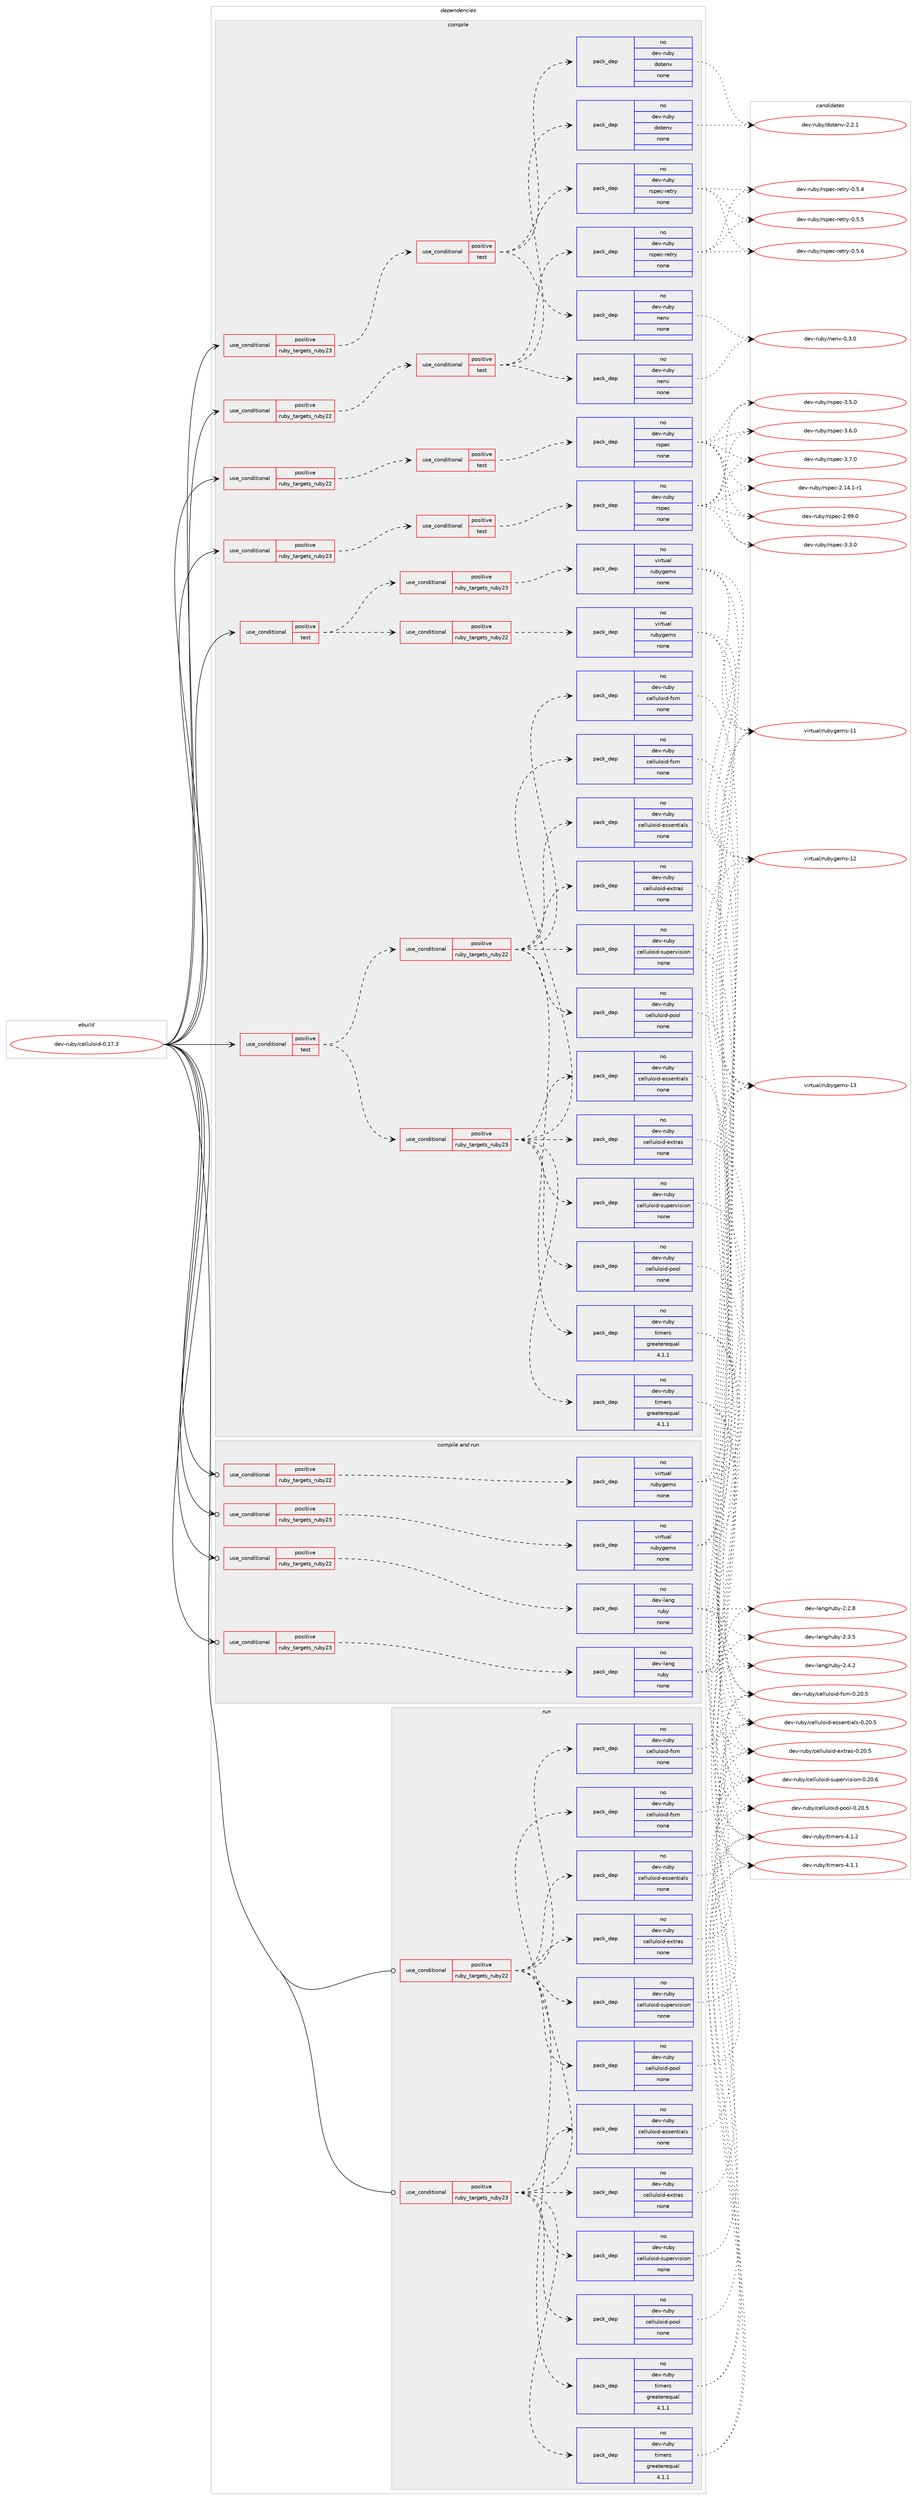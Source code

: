 digraph prolog {

# *************
# Graph options
# *************

newrank=true;
concentrate=true;
compound=true;
graph [rankdir=LR,fontname=Helvetica,fontsize=10,ranksep=1.5];#, ranksep=2.5, nodesep=0.2];
edge  [arrowhead=vee];
node  [fontname=Helvetica,fontsize=10];

# **********
# The ebuild
# **********

subgraph cluster_leftcol {
color=gray;
rank=same;
label=<<i>ebuild</i>>;
id [label="dev-ruby/celluloid-0.17.3", color=red, width=4, href="../dev-ruby/celluloid-0.17.3.svg"];
}

# ****************
# The dependencies
# ****************

subgraph cluster_midcol {
color=gray;
label=<<i>dependencies</i>>;
subgraph cluster_compile {
fillcolor="#eeeeee";
style=filled;
label=<<i>compile</i>>;
subgraph cond53652 {
dependency232185 [label=<<TABLE BORDER="0" CELLBORDER="1" CELLSPACING="0" CELLPADDING="4"><TR><TD ROWSPAN="3" CELLPADDING="10">use_conditional</TD></TR><TR><TD>positive</TD></TR><TR><TD>ruby_targets_ruby22</TD></TR></TABLE>>, shape=none, color=red];
subgraph cond53653 {
dependency232186 [label=<<TABLE BORDER="0" CELLBORDER="1" CELLSPACING="0" CELLPADDING="4"><TR><TD ROWSPAN="3" CELLPADDING="10">use_conditional</TD></TR><TR><TD>positive</TD></TR><TR><TD>test</TD></TR></TABLE>>, shape=none, color=red];
subgraph pack174459 {
dependency232187 [label=<<TABLE BORDER="0" CELLBORDER="1" CELLSPACING="0" CELLPADDING="4" WIDTH="220"><TR><TD ROWSPAN="6" CELLPADDING="30">pack_dep</TD></TR><TR><TD WIDTH="110">no</TD></TR><TR><TD>dev-ruby</TD></TR><TR><TD>dotenv</TD></TR><TR><TD>none</TD></TR><TR><TD></TD></TR></TABLE>>, shape=none, color=blue];
}
dependency232186:e -> dependency232187:w [weight=20,style="dashed",arrowhead="vee"];
subgraph pack174460 {
dependency232188 [label=<<TABLE BORDER="0" CELLBORDER="1" CELLSPACING="0" CELLPADDING="4" WIDTH="220"><TR><TD ROWSPAN="6" CELLPADDING="30">pack_dep</TD></TR><TR><TD WIDTH="110">no</TD></TR><TR><TD>dev-ruby</TD></TR><TR><TD>nenv</TD></TR><TR><TD>none</TD></TR><TR><TD></TD></TR></TABLE>>, shape=none, color=blue];
}
dependency232186:e -> dependency232188:w [weight=20,style="dashed",arrowhead="vee"];
subgraph pack174461 {
dependency232189 [label=<<TABLE BORDER="0" CELLBORDER="1" CELLSPACING="0" CELLPADDING="4" WIDTH="220"><TR><TD ROWSPAN="6" CELLPADDING="30">pack_dep</TD></TR><TR><TD WIDTH="110">no</TD></TR><TR><TD>dev-ruby</TD></TR><TR><TD>rspec-retry</TD></TR><TR><TD>none</TD></TR><TR><TD></TD></TR></TABLE>>, shape=none, color=blue];
}
dependency232186:e -> dependency232189:w [weight=20,style="dashed",arrowhead="vee"];
}
dependency232185:e -> dependency232186:w [weight=20,style="dashed",arrowhead="vee"];
}
id:e -> dependency232185:w [weight=20,style="solid",arrowhead="vee"];
subgraph cond53654 {
dependency232190 [label=<<TABLE BORDER="0" CELLBORDER="1" CELLSPACING="0" CELLPADDING="4"><TR><TD ROWSPAN="3" CELLPADDING="10">use_conditional</TD></TR><TR><TD>positive</TD></TR><TR><TD>ruby_targets_ruby22</TD></TR></TABLE>>, shape=none, color=red];
subgraph cond53655 {
dependency232191 [label=<<TABLE BORDER="0" CELLBORDER="1" CELLSPACING="0" CELLPADDING="4"><TR><TD ROWSPAN="3" CELLPADDING="10">use_conditional</TD></TR><TR><TD>positive</TD></TR><TR><TD>test</TD></TR></TABLE>>, shape=none, color=red];
subgraph pack174462 {
dependency232192 [label=<<TABLE BORDER="0" CELLBORDER="1" CELLSPACING="0" CELLPADDING="4" WIDTH="220"><TR><TD ROWSPAN="6" CELLPADDING="30">pack_dep</TD></TR><TR><TD WIDTH="110">no</TD></TR><TR><TD>dev-ruby</TD></TR><TR><TD>rspec</TD></TR><TR><TD>none</TD></TR><TR><TD></TD></TR></TABLE>>, shape=none, color=blue];
}
dependency232191:e -> dependency232192:w [weight=20,style="dashed",arrowhead="vee"];
}
dependency232190:e -> dependency232191:w [weight=20,style="dashed",arrowhead="vee"];
}
id:e -> dependency232190:w [weight=20,style="solid",arrowhead="vee"];
subgraph cond53656 {
dependency232193 [label=<<TABLE BORDER="0" CELLBORDER="1" CELLSPACING="0" CELLPADDING="4"><TR><TD ROWSPAN="3" CELLPADDING="10">use_conditional</TD></TR><TR><TD>positive</TD></TR><TR><TD>ruby_targets_ruby23</TD></TR></TABLE>>, shape=none, color=red];
subgraph cond53657 {
dependency232194 [label=<<TABLE BORDER="0" CELLBORDER="1" CELLSPACING="0" CELLPADDING="4"><TR><TD ROWSPAN="3" CELLPADDING="10">use_conditional</TD></TR><TR><TD>positive</TD></TR><TR><TD>test</TD></TR></TABLE>>, shape=none, color=red];
subgraph pack174463 {
dependency232195 [label=<<TABLE BORDER="0" CELLBORDER="1" CELLSPACING="0" CELLPADDING="4" WIDTH="220"><TR><TD ROWSPAN="6" CELLPADDING="30">pack_dep</TD></TR><TR><TD WIDTH="110">no</TD></TR><TR><TD>dev-ruby</TD></TR><TR><TD>dotenv</TD></TR><TR><TD>none</TD></TR><TR><TD></TD></TR></TABLE>>, shape=none, color=blue];
}
dependency232194:e -> dependency232195:w [weight=20,style="dashed",arrowhead="vee"];
subgraph pack174464 {
dependency232196 [label=<<TABLE BORDER="0" CELLBORDER="1" CELLSPACING="0" CELLPADDING="4" WIDTH="220"><TR><TD ROWSPAN="6" CELLPADDING="30">pack_dep</TD></TR><TR><TD WIDTH="110">no</TD></TR><TR><TD>dev-ruby</TD></TR><TR><TD>nenv</TD></TR><TR><TD>none</TD></TR><TR><TD></TD></TR></TABLE>>, shape=none, color=blue];
}
dependency232194:e -> dependency232196:w [weight=20,style="dashed",arrowhead="vee"];
subgraph pack174465 {
dependency232197 [label=<<TABLE BORDER="0" CELLBORDER="1" CELLSPACING="0" CELLPADDING="4" WIDTH="220"><TR><TD ROWSPAN="6" CELLPADDING="30">pack_dep</TD></TR><TR><TD WIDTH="110">no</TD></TR><TR><TD>dev-ruby</TD></TR><TR><TD>rspec-retry</TD></TR><TR><TD>none</TD></TR><TR><TD></TD></TR></TABLE>>, shape=none, color=blue];
}
dependency232194:e -> dependency232197:w [weight=20,style="dashed",arrowhead="vee"];
}
dependency232193:e -> dependency232194:w [weight=20,style="dashed",arrowhead="vee"];
}
id:e -> dependency232193:w [weight=20,style="solid",arrowhead="vee"];
subgraph cond53658 {
dependency232198 [label=<<TABLE BORDER="0" CELLBORDER="1" CELLSPACING="0" CELLPADDING="4"><TR><TD ROWSPAN="3" CELLPADDING="10">use_conditional</TD></TR><TR><TD>positive</TD></TR><TR><TD>ruby_targets_ruby23</TD></TR></TABLE>>, shape=none, color=red];
subgraph cond53659 {
dependency232199 [label=<<TABLE BORDER="0" CELLBORDER="1" CELLSPACING="0" CELLPADDING="4"><TR><TD ROWSPAN="3" CELLPADDING="10">use_conditional</TD></TR><TR><TD>positive</TD></TR><TR><TD>test</TD></TR></TABLE>>, shape=none, color=red];
subgraph pack174466 {
dependency232200 [label=<<TABLE BORDER="0" CELLBORDER="1" CELLSPACING="0" CELLPADDING="4" WIDTH="220"><TR><TD ROWSPAN="6" CELLPADDING="30">pack_dep</TD></TR><TR><TD WIDTH="110">no</TD></TR><TR><TD>dev-ruby</TD></TR><TR><TD>rspec</TD></TR><TR><TD>none</TD></TR><TR><TD></TD></TR></TABLE>>, shape=none, color=blue];
}
dependency232199:e -> dependency232200:w [weight=20,style="dashed",arrowhead="vee"];
}
dependency232198:e -> dependency232199:w [weight=20,style="dashed",arrowhead="vee"];
}
id:e -> dependency232198:w [weight=20,style="solid",arrowhead="vee"];
subgraph cond53660 {
dependency232201 [label=<<TABLE BORDER="0" CELLBORDER="1" CELLSPACING="0" CELLPADDING="4"><TR><TD ROWSPAN="3" CELLPADDING="10">use_conditional</TD></TR><TR><TD>positive</TD></TR><TR><TD>test</TD></TR></TABLE>>, shape=none, color=red];
subgraph cond53661 {
dependency232202 [label=<<TABLE BORDER="0" CELLBORDER="1" CELLSPACING="0" CELLPADDING="4"><TR><TD ROWSPAN="3" CELLPADDING="10">use_conditional</TD></TR><TR><TD>positive</TD></TR><TR><TD>ruby_targets_ruby22</TD></TR></TABLE>>, shape=none, color=red];
subgraph pack174467 {
dependency232203 [label=<<TABLE BORDER="0" CELLBORDER="1" CELLSPACING="0" CELLPADDING="4" WIDTH="220"><TR><TD ROWSPAN="6" CELLPADDING="30">pack_dep</TD></TR><TR><TD WIDTH="110">no</TD></TR><TR><TD>dev-ruby</TD></TR><TR><TD>celluloid-essentials</TD></TR><TR><TD>none</TD></TR><TR><TD></TD></TR></TABLE>>, shape=none, color=blue];
}
dependency232202:e -> dependency232203:w [weight=20,style="dashed",arrowhead="vee"];
subgraph pack174468 {
dependency232204 [label=<<TABLE BORDER="0" CELLBORDER="1" CELLSPACING="0" CELLPADDING="4" WIDTH="220"><TR><TD ROWSPAN="6" CELLPADDING="30">pack_dep</TD></TR><TR><TD WIDTH="110">no</TD></TR><TR><TD>dev-ruby</TD></TR><TR><TD>celluloid-extras</TD></TR><TR><TD>none</TD></TR><TR><TD></TD></TR></TABLE>>, shape=none, color=blue];
}
dependency232202:e -> dependency232204:w [weight=20,style="dashed",arrowhead="vee"];
subgraph pack174469 {
dependency232205 [label=<<TABLE BORDER="0" CELLBORDER="1" CELLSPACING="0" CELLPADDING="4" WIDTH="220"><TR><TD ROWSPAN="6" CELLPADDING="30">pack_dep</TD></TR><TR><TD WIDTH="110">no</TD></TR><TR><TD>dev-ruby</TD></TR><TR><TD>celluloid-fsm</TD></TR><TR><TD>none</TD></TR><TR><TD></TD></TR></TABLE>>, shape=none, color=blue];
}
dependency232202:e -> dependency232205:w [weight=20,style="dashed",arrowhead="vee"];
subgraph pack174470 {
dependency232206 [label=<<TABLE BORDER="0" CELLBORDER="1" CELLSPACING="0" CELLPADDING="4" WIDTH="220"><TR><TD ROWSPAN="6" CELLPADDING="30">pack_dep</TD></TR><TR><TD WIDTH="110">no</TD></TR><TR><TD>dev-ruby</TD></TR><TR><TD>celluloid-pool</TD></TR><TR><TD>none</TD></TR><TR><TD></TD></TR></TABLE>>, shape=none, color=blue];
}
dependency232202:e -> dependency232206:w [weight=20,style="dashed",arrowhead="vee"];
subgraph pack174471 {
dependency232207 [label=<<TABLE BORDER="0" CELLBORDER="1" CELLSPACING="0" CELLPADDING="4" WIDTH="220"><TR><TD ROWSPAN="6" CELLPADDING="30">pack_dep</TD></TR><TR><TD WIDTH="110">no</TD></TR><TR><TD>dev-ruby</TD></TR><TR><TD>celluloid-supervision</TD></TR><TR><TD>none</TD></TR><TR><TD></TD></TR></TABLE>>, shape=none, color=blue];
}
dependency232202:e -> dependency232207:w [weight=20,style="dashed",arrowhead="vee"];
subgraph pack174472 {
dependency232208 [label=<<TABLE BORDER="0" CELLBORDER="1" CELLSPACING="0" CELLPADDING="4" WIDTH="220"><TR><TD ROWSPAN="6" CELLPADDING="30">pack_dep</TD></TR><TR><TD WIDTH="110">no</TD></TR><TR><TD>dev-ruby</TD></TR><TR><TD>timers</TD></TR><TR><TD>greaterequal</TD></TR><TR><TD>4.1.1</TD></TR></TABLE>>, shape=none, color=blue];
}
dependency232202:e -> dependency232208:w [weight=20,style="dashed",arrowhead="vee"];
}
dependency232201:e -> dependency232202:w [weight=20,style="dashed",arrowhead="vee"];
subgraph cond53662 {
dependency232209 [label=<<TABLE BORDER="0" CELLBORDER="1" CELLSPACING="0" CELLPADDING="4"><TR><TD ROWSPAN="3" CELLPADDING="10">use_conditional</TD></TR><TR><TD>positive</TD></TR><TR><TD>ruby_targets_ruby23</TD></TR></TABLE>>, shape=none, color=red];
subgraph pack174473 {
dependency232210 [label=<<TABLE BORDER="0" CELLBORDER="1" CELLSPACING="0" CELLPADDING="4" WIDTH="220"><TR><TD ROWSPAN="6" CELLPADDING="30">pack_dep</TD></TR><TR><TD WIDTH="110">no</TD></TR><TR><TD>dev-ruby</TD></TR><TR><TD>celluloid-essentials</TD></TR><TR><TD>none</TD></TR><TR><TD></TD></TR></TABLE>>, shape=none, color=blue];
}
dependency232209:e -> dependency232210:w [weight=20,style="dashed",arrowhead="vee"];
subgraph pack174474 {
dependency232211 [label=<<TABLE BORDER="0" CELLBORDER="1" CELLSPACING="0" CELLPADDING="4" WIDTH="220"><TR><TD ROWSPAN="6" CELLPADDING="30">pack_dep</TD></TR><TR><TD WIDTH="110">no</TD></TR><TR><TD>dev-ruby</TD></TR><TR><TD>celluloid-extras</TD></TR><TR><TD>none</TD></TR><TR><TD></TD></TR></TABLE>>, shape=none, color=blue];
}
dependency232209:e -> dependency232211:w [weight=20,style="dashed",arrowhead="vee"];
subgraph pack174475 {
dependency232212 [label=<<TABLE BORDER="0" CELLBORDER="1" CELLSPACING="0" CELLPADDING="4" WIDTH="220"><TR><TD ROWSPAN="6" CELLPADDING="30">pack_dep</TD></TR><TR><TD WIDTH="110">no</TD></TR><TR><TD>dev-ruby</TD></TR><TR><TD>celluloid-fsm</TD></TR><TR><TD>none</TD></TR><TR><TD></TD></TR></TABLE>>, shape=none, color=blue];
}
dependency232209:e -> dependency232212:w [weight=20,style="dashed",arrowhead="vee"];
subgraph pack174476 {
dependency232213 [label=<<TABLE BORDER="0" CELLBORDER="1" CELLSPACING="0" CELLPADDING="4" WIDTH="220"><TR><TD ROWSPAN="6" CELLPADDING="30">pack_dep</TD></TR><TR><TD WIDTH="110">no</TD></TR><TR><TD>dev-ruby</TD></TR><TR><TD>celluloid-pool</TD></TR><TR><TD>none</TD></TR><TR><TD></TD></TR></TABLE>>, shape=none, color=blue];
}
dependency232209:e -> dependency232213:w [weight=20,style="dashed",arrowhead="vee"];
subgraph pack174477 {
dependency232214 [label=<<TABLE BORDER="0" CELLBORDER="1" CELLSPACING="0" CELLPADDING="4" WIDTH="220"><TR><TD ROWSPAN="6" CELLPADDING="30">pack_dep</TD></TR><TR><TD WIDTH="110">no</TD></TR><TR><TD>dev-ruby</TD></TR><TR><TD>celluloid-supervision</TD></TR><TR><TD>none</TD></TR><TR><TD></TD></TR></TABLE>>, shape=none, color=blue];
}
dependency232209:e -> dependency232214:w [weight=20,style="dashed",arrowhead="vee"];
subgraph pack174478 {
dependency232215 [label=<<TABLE BORDER="0" CELLBORDER="1" CELLSPACING="0" CELLPADDING="4" WIDTH="220"><TR><TD ROWSPAN="6" CELLPADDING="30">pack_dep</TD></TR><TR><TD WIDTH="110">no</TD></TR><TR><TD>dev-ruby</TD></TR><TR><TD>timers</TD></TR><TR><TD>greaterequal</TD></TR><TR><TD>4.1.1</TD></TR></TABLE>>, shape=none, color=blue];
}
dependency232209:e -> dependency232215:w [weight=20,style="dashed",arrowhead="vee"];
}
dependency232201:e -> dependency232209:w [weight=20,style="dashed",arrowhead="vee"];
}
id:e -> dependency232201:w [weight=20,style="solid",arrowhead="vee"];
subgraph cond53663 {
dependency232216 [label=<<TABLE BORDER="0" CELLBORDER="1" CELLSPACING="0" CELLPADDING="4"><TR><TD ROWSPAN="3" CELLPADDING="10">use_conditional</TD></TR><TR><TD>positive</TD></TR><TR><TD>test</TD></TR></TABLE>>, shape=none, color=red];
subgraph cond53664 {
dependency232217 [label=<<TABLE BORDER="0" CELLBORDER="1" CELLSPACING="0" CELLPADDING="4"><TR><TD ROWSPAN="3" CELLPADDING="10">use_conditional</TD></TR><TR><TD>positive</TD></TR><TR><TD>ruby_targets_ruby22</TD></TR></TABLE>>, shape=none, color=red];
subgraph pack174479 {
dependency232218 [label=<<TABLE BORDER="0" CELLBORDER="1" CELLSPACING="0" CELLPADDING="4" WIDTH="220"><TR><TD ROWSPAN="6" CELLPADDING="30">pack_dep</TD></TR><TR><TD WIDTH="110">no</TD></TR><TR><TD>virtual</TD></TR><TR><TD>rubygems</TD></TR><TR><TD>none</TD></TR><TR><TD></TD></TR></TABLE>>, shape=none, color=blue];
}
dependency232217:e -> dependency232218:w [weight=20,style="dashed",arrowhead="vee"];
}
dependency232216:e -> dependency232217:w [weight=20,style="dashed",arrowhead="vee"];
subgraph cond53665 {
dependency232219 [label=<<TABLE BORDER="0" CELLBORDER="1" CELLSPACING="0" CELLPADDING="4"><TR><TD ROWSPAN="3" CELLPADDING="10">use_conditional</TD></TR><TR><TD>positive</TD></TR><TR><TD>ruby_targets_ruby23</TD></TR></TABLE>>, shape=none, color=red];
subgraph pack174480 {
dependency232220 [label=<<TABLE BORDER="0" CELLBORDER="1" CELLSPACING="0" CELLPADDING="4" WIDTH="220"><TR><TD ROWSPAN="6" CELLPADDING="30">pack_dep</TD></TR><TR><TD WIDTH="110">no</TD></TR><TR><TD>virtual</TD></TR><TR><TD>rubygems</TD></TR><TR><TD>none</TD></TR><TR><TD></TD></TR></TABLE>>, shape=none, color=blue];
}
dependency232219:e -> dependency232220:w [weight=20,style="dashed",arrowhead="vee"];
}
dependency232216:e -> dependency232219:w [weight=20,style="dashed",arrowhead="vee"];
}
id:e -> dependency232216:w [weight=20,style="solid",arrowhead="vee"];
}
subgraph cluster_compileandrun {
fillcolor="#eeeeee";
style=filled;
label=<<i>compile and run</i>>;
subgraph cond53666 {
dependency232221 [label=<<TABLE BORDER="0" CELLBORDER="1" CELLSPACING="0" CELLPADDING="4"><TR><TD ROWSPAN="3" CELLPADDING="10">use_conditional</TD></TR><TR><TD>positive</TD></TR><TR><TD>ruby_targets_ruby22</TD></TR></TABLE>>, shape=none, color=red];
subgraph pack174481 {
dependency232222 [label=<<TABLE BORDER="0" CELLBORDER="1" CELLSPACING="0" CELLPADDING="4" WIDTH="220"><TR><TD ROWSPAN="6" CELLPADDING="30">pack_dep</TD></TR><TR><TD WIDTH="110">no</TD></TR><TR><TD>dev-lang</TD></TR><TR><TD>ruby</TD></TR><TR><TD>none</TD></TR><TR><TD></TD></TR></TABLE>>, shape=none, color=blue];
}
dependency232221:e -> dependency232222:w [weight=20,style="dashed",arrowhead="vee"];
}
id:e -> dependency232221:w [weight=20,style="solid",arrowhead="odotvee"];
subgraph cond53667 {
dependency232223 [label=<<TABLE BORDER="0" CELLBORDER="1" CELLSPACING="0" CELLPADDING="4"><TR><TD ROWSPAN="3" CELLPADDING="10">use_conditional</TD></TR><TR><TD>positive</TD></TR><TR><TD>ruby_targets_ruby22</TD></TR></TABLE>>, shape=none, color=red];
subgraph pack174482 {
dependency232224 [label=<<TABLE BORDER="0" CELLBORDER="1" CELLSPACING="0" CELLPADDING="4" WIDTH="220"><TR><TD ROWSPAN="6" CELLPADDING="30">pack_dep</TD></TR><TR><TD WIDTH="110">no</TD></TR><TR><TD>virtual</TD></TR><TR><TD>rubygems</TD></TR><TR><TD>none</TD></TR><TR><TD></TD></TR></TABLE>>, shape=none, color=blue];
}
dependency232223:e -> dependency232224:w [weight=20,style="dashed",arrowhead="vee"];
}
id:e -> dependency232223:w [weight=20,style="solid",arrowhead="odotvee"];
subgraph cond53668 {
dependency232225 [label=<<TABLE BORDER="0" CELLBORDER="1" CELLSPACING="0" CELLPADDING="4"><TR><TD ROWSPAN="3" CELLPADDING="10">use_conditional</TD></TR><TR><TD>positive</TD></TR><TR><TD>ruby_targets_ruby23</TD></TR></TABLE>>, shape=none, color=red];
subgraph pack174483 {
dependency232226 [label=<<TABLE BORDER="0" CELLBORDER="1" CELLSPACING="0" CELLPADDING="4" WIDTH="220"><TR><TD ROWSPAN="6" CELLPADDING="30">pack_dep</TD></TR><TR><TD WIDTH="110">no</TD></TR><TR><TD>dev-lang</TD></TR><TR><TD>ruby</TD></TR><TR><TD>none</TD></TR><TR><TD></TD></TR></TABLE>>, shape=none, color=blue];
}
dependency232225:e -> dependency232226:w [weight=20,style="dashed",arrowhead="vee"];
}
id:e -> dependency232225:w [weight=20,style="solid",arrowhead="odotvee"];
subgraph cond53669 {
dependency232227 [label=<<TABLE BORDER="0" CELLBORDER="1" CELLSPACING="0" CELLPADDING="4"><TR><TD ROWSPAN="3" CELLPADDING="10">use_conditional</TD></TR><TR><TD>positive</TD></TR><TR><TD>ruby_targets_ruby23</TD></TR></TABLE>>, shape=none, color=red];
subgraph pack174484 {
dependency232228 [label=<<TABLE BORDER="0" CELLBORDER="1" CELLSPACING="0" CELLPADDING="4" WIDTH="220"><TR><TD ROWSPAN="6" CELLPADDING="30">pack_dep</TD></TR><TR><TD WIDTH="110">no</TD></TR><TR><TD>virtual</TD></TR><TR><TD>rubygems</TD></TR><TR><TD>none</TD></TR><TR><TD></TD></TR></TABLE>>, shape=none, color=blue];
}
dependency232227:e -> dependency232228:w [weight=20,style="dashed",arrowhead="vee"];
}
id:e -> dependency232227:w [weight=20,style="solid",arrowhead="odotvee"];
}
subgraph cluster_run {
fillcolor="#eeeeee";
style=filled;
label=<<i>run</i>>;
subgraph cond53670 {
dependency232229 [label=<<TABLE BORDER="0" CELLBORDER="1" CELLSPACING="0" CELLPADDING="4"><TR><TD ROWSPAN="3" CELLPADDING="10">use_conditional</TD></TR><TR><TD>positive</TD></TR><TR><TD>ruby_targets_ruby22</TD></TR></TABLE>>, shape=none, color=red];
subgraph pack174485 {
dependency232230 [label=<<TABLE BORDER="0" CELLBORDER="1" CELLSPACING="0" CELLPADDING="4" WIDTH="220"><TR><TD ROWSPAN="6" CELLPADDING="30">pack_dep</TD></TR><TR><TD WIDTH="110">no</TD></TR><TR><TD>dev-ruby</TD></TR><TR><TD>celluloid-essentials</TD></TR><TR><TD>none</TD></TR><TR><TD></TD></TR></TABLE>>, shape=none, color=blue];
}
dependency232229:e -> dependency232230:w [weight=20,style="dashed",arrowhead="vee"];
subgraph pack174486 {
dependency232231 [label=<<TABLE BORDER="0" CELLBORDER="1" CELLSPACING="0" CELLPADDING="4" WIDTH="220"><TR><TD ROWSPAN="6" CELLPADDING="30">pack_dep</TD></TR><TR><TD WIDTH="110">no</TD></TR><TR><TD>dev-ruby</TD></TR><TR><TD>celluloid-extras</TD></TR><TR><TD>none</TD></TR><TR><TD></TD></TR></TABLE>>, shape=none, color=blue];
}
dependency232229:e -> dependency232231:w [weight=20,style="dashed",arrowhead="vee"];
subgraph pack174487 {
dependency232232 [label=<<TABLE BORDER="0" CELLBORDER="1" CELLSPACING="0" CELLPADDING="4" WIDTH="220"><TR><TD ROWSPAN="6" CELLPADDING="30">pack_dep</TD></TR><TR><TD WIDTH="110">no</TD></TR><TR><TD>dev-ruby</TD></TR><TR><TD>celluloid-fsm</TD></TR><TR><TD>none</TD></TR><TR><TD></TD></TR></TABLE>>, shape=none, color=blue];
}
dependency232229:e -> dependency232232:w [weight=20,style="dashed",arrowhead="vee"];
subgraph pack174488 {
dependency232233 [label=<<TABLE BORDER="0" CELLBORDER="1" CELLSPACING="0" CELLPADDING="4" WIDTH="220"><TR><TD ROWSPAN="6" CELLPADDING="30">pack_dep</TD></TR><TR><TD WIDTH="110">no</TD></TR><TR><TD>dev-ruby</TD></TR><TR><TD>celluloid-pool</TD></TR><TR><TD>none</TD></TR><TR><TD></TD></TR></TABLE>>, shape=none, color=blue];
}
dependency232229:e -> dependency232233:w [weight=20,style="dashed",arrowhead="vee"];
subgraph pack174489 {
dependency232234 [label=<<TABLE BORDER="0" CELLBORDER="1" CELLSPACING="0" CELLPADDING="4" WIDTH="220"><TR><TD ROWSPAN="6" CELLPADDING="30">pack_dep</TD></TR><TR><TD WIDTH="110">no</TD></TR><TR><TD>dev-ruby</TD></TR><TR><TD>celluloid-supervision</TD></TR><TR><TD>none</TD></TR><TR><TD></TD></TR></TABLE>>, shape=none, color=blue];
}
dependency232229:e -> dependency232234:w [weight=20,style="dashed",arrowhead="vee"];
subgraph pack174490 {
dependency232235 [label=<<TABLE BORDER="0" CELLBORDER="1" CELLSPACING="0" CELLPADDING="4" WIDTH="220"><TR><TD ROWSPAN="6" CELLPADDING="30">pack_dep</TD></TR><TR><TD WIDTH="110">no</TD></TR><TR><TD>dev-ruby</TD></TR><TR><TD>timers</TD></TR><TR><TD>greaterequal</TD></TR><TR><TD>4.1.1</TD></TR></TABLE>>, shape=none, color=blue];
}
dependency232229:e -> dependency232235:w [weight=20,style="dashed",arrowhead="vee"];
}
id:e -> dependency232229:w [weight=20,style="solid",arrowhead="odot"];
subgraph cond53671 {
dependency232236 [label=<<TABLE BORDER="0" CELLBORDER="1" CELLSPACING="0" CELLPADDING="4"><TR><TD ROWSPAN="3" CELLPADDING="10">use_conditional</TD></TR><TR><TD>positive</TD></TR><TR><TD>ruby_targets_ruby23</TD></TR></TABLE>>, shape=none, color=red];
subgraph pack174491 {
dependency232237 [label=<<TABLE BORDER="0" CELLBORDER="1" CELLSPACING="0" CELLPADDING="4" WIDTH="220"><TR><TD ROWSPAN="6" CELLPADDING="30">pack_dep</TD></TR><TR><TD WIDTH="110">no</TD></TR><TR><TD>dev-ruby</TD></TR><TR><TD>celluloid-essentials</TD></TR><TR><TD>none</TD></TR><TR><TD></TD></TR></TABLE>>, shape=none, color=blue];
}
dependency232236:e -> dependency232237:w [weight=20,style="dashed",arrowhead="vee"];
subgraph pack174492 {
dependency232238 [label=<<TABLE BORDER="0" CELLBORDER="1" CELLSPACING="0" CELLPADDING="4" WIDTH="220"><TR><TD ROWSPAN="6" CELLPADDING="30">pack_dep</TD></TR><TR><TD WIDTH="110">no</TD></TR><TR><TD>dev-ruby</TD></TR><TR><TD>celluloid-extras</TD></TR><TR><TD>none</TD></TR><TR><TD></TD></TR></TABLE>>, shape=none, color=blue];
}
dependency232236:e -> dependency232238:w [weight=20,style="dashed",arrowhead="vee"];
subgraph pack174493 {
dependency232239 [label=<<TABLE BORDER="0" CELLBORDER="1" CELLSPACING="0" CELLPADDING="4" WIDTH="220"><TR><TD ROWSPAN="6" CELLPADDING="30">pack_dep</TD></TR><TR><TD WIDTH="110">no</TD></TR><TR><TD>dev-ruby</TD></TR><TR><TD>celluloid-fsm</TD></TR><TR><TD>none</TD></TR><TR><TD></TD></TR></TABLE>>, shape=none, color=blue];
}
dependency232236:e -> dependency232239:w [weight=20,style="dashed",arrowhead="vee"];
subgraph pack174494 {
dependency232240 [label=<<TABLE BORDER="0" CELLBORDER="1" CELLSPACING="0" CELLPADDING="4" WIDTH="220"><TR><TD ROWSPAN="6" CELLPADDING="30">pack_dep</TD></TR><TR><TD WIDTH="110">no</TD></TR><TR><TD>dev-ruby</TD></TR><TR><TD>celluloid-pool</TD></TR><TR><TD>none</TD></TR><TR><TD></TD></TR></TABLE>>, shape=none, color=blue];
}
dependency232236:e -> dependency232240:w [weight=20,style="dashed",arrowhead="vee"];
subgraph pack174495 {
dependency232241 [label=<<TABLE BORDER="0" CELLBORDER="1" CELLSPACING="0" CELLPADDING="4" WIDTH="220"><TR><TD ROWSPAN="6" CELLPADDING="30">pack_dep</TD></TR><TR><TD WIDTH="110">no</TD></TR><TR><TD>dev-ruby</TD></TR><TR><TD>celluloid-supervision</TD></TR><TR><TD>none</TD></TR><TR><TD></TD></TR></TABLE>>, shape=none, color=blue];
}
dependency232236:e -> dependency232241:w [weight=20,style="dashed",arrowhead="vee"];
subgraph pack174496 {
dependency232242 [label=<<TABLE BORDER="0" CELLBORDER="1" CELLSPACING="0" CELLPADDING="4" WIDTH="220"><TR><TD ROWSPAN="6" CELLPADDING="30">pack_dep</TD></TR><TR><TD WIDTH="110">no</TD></TR><TR><TD>dev-ruby</TD></TR><TR><TD>timers</TD></TR><TR><TD>greaterequal</TD></TR><TR><TD>4.1.1</TD></TR></TABLE>>, shape=none, color=blue];
}
dependency232236:e -> dependency232242:w [weight=20,style="dashed",arrowhead="vee"];
}
id:e -> dependency232236:w [weight=20,style="solid",arrowhead="odot"];
}
}

# **************
# The candidates
# **************

subgraph cluster_choices {
rank=same;
color=gray;
label=<<i>candidates</i>>;

subgraph choice174459 {
color=black;
nodesep=1;
choice100101118451141179812147100111116101110118455046504649 [label="dev-ruby/dotenv-2.2.1", color=red, width=4,href="../dev-ruby/dotenv-2.2.1.svg"];
dependency232187:e -> choice100101118451141179812147100111116101110118455046504649:w [style=dotted,weight="100"];
}
subgraph choice174460 {
color=black;
nodesep=1;
choice100101118451141179812147110101110118454846514648 [label="dev-ruby/nenv-0.3.0", color=red, width=4,href="../dev-ruby/nenv-0.3.0.svg"];
dependency232188:e -> choice100101118451141179812147110101110118454846514648:w [style=dotted,weight="100"];
}
subgraph choice174461 {
color=black;
nodesep=1;
choice1001011184511411798121471141151121019945114101116114121454846534652 [label="dev-ruby/rspec-retry-0.5.4", color=red, width=4,href="../dev-ruby/rspec-retry-0.5.4.svg"];
choice1001011184511411798121471141151121019945114101116114121454846534653 [label="dev-ruby/rspec-retry-0.5.5", color=red, width=4,href="../dev-ruby/rspec-retry-0.5.5.svg"];
choice1001011184511411798121471141151121019945114101116114121454846534654 [label="dev-ruby/rspec-retry-0.5.6", color=red, width=4,href="../dev-ruby/rspec-retry-0.5.6.svg"];
dependency232189:e -> choice1001011184511411798121471141151121019945114101116114121454846534652:w [style=dotted,weight="100"];
dependency232189:e -> choice1001011184511411798121471141151121019945114101116114121454846534653:w [style=dotted,weight="100"];
dependency232189:e -> choice1001011184511411798121471141151121019945114101116114121454846534654:w [style=dotted,weight="100"];
}
subgraph choice174462 {
color=black;
nodesep=1;
choice10010111845114117981214711411511210199455046495246494511449 [label="dev-ruby/rspec-2.14.1-r1", color=red, width=4,href="../dev-ruby/rspec-2.14.1-r1.svg"];
choice1001011184511411798121471141151121019945504657574648 [label="dev-ruby/rspec-2.99.0", color=red, width=4,href="../dev-ruby/rspec-2.99.0.svg"];
choice10010111845114117981214711411511210199455146514648 [label="dev-ruby/rspec-3.3.0", color=red, width=4,href="../dev-ruby/rspec-3.3.0.svg"];
choice10010111845114117981214711411511210199455146534648 [label="dev-ruby/rspec-3.5.0", color=red, width=4,href="../dev-ruby/rspec-3.5.0.svg"];
choice10010111845114117981214711411511210199455146544648 [label="dev-ruby/rspec-3.6.0", color=red, width=4,href="../dev-ruby/rspec-3.6.0.svg"];
choice10010111845114117981214711411511210199455146554648 [label="dev-ruby/rspec-3.7.0", color=red, width=4,href="../dev-ruby/rspec-3.7.0.svg"];
dependency232192:e -> choice10010111845114117981214711411511210199455046495246494511449:w [style=dotted,weight="100"];
dependency232192:e -> choice1001011184511411798121471141151121019945504657574648:w [style=dotted,weight="100"];
dependency232192:e -> choice10010111845114117981214711411511210199455146514648:w [style=dotted,weight="100"];
dependency232192:e -> choice10010111845114117981214711411511210199455146534648:w [style=dotted,weight="100"];
dependency232192:e -> choice10010111845114117981214711411511210199455146544648:w [style=dotted,weight="100"];
dependency232192:e -> choice10010111845114117981214711411511210199455146554648:w [style=dotted,weight="100"];
}
subgraph choice174463 {
color=black;
nodesep=1;
choice100101118451141179812147100111116101110118455046504649 [label="dev-ruby/dotenv-2.2.1", color=red, width=4,href="../dev-ruby/dotenv-2.2.1.svg"];
dependency232195:e -> choice100101118451141179812147100111116101110118455046504649:w [style=dotted,weight="100"];
}
subgraph choice174464 {
color=black;
nodesep=1;
choice100101118451141179812147110101110118454846514648 [label="dev-ruby/nenv-0.3.0", color=red, width=4,href="../dev-ruby/nenv-0.3.0.svg"];
dependency232196:e -> choice100101118451141179812147110101110118454846514648:w [style=dotted,weight="100"];
}
subgraph choice174465 {
color=black;
nodesep=1;
choice1001011184511411798121471141151121019945114101116114121454846534652 [label="dev-ruby/rspec-retry-0.5.4", color=red, width=4,href="../dev-ruby/rspec-retry-0.5.4.svg"];
choice1001011184511411798121471141151121019945114101116114121454846534653 [label="dev-ruby/rspec-retry-0.5.5", color=red, width=4,href="../dev-ruby/rspec-retry-0.5.5.svg"];
choice1001011184511411798121471141151121019945114101116114121454846534654 [label="dev-ruby/rspec-retry-0.5.6", color=red, width=4,href="../dev-ruby/rspec-retry-0.5.6.svg"];
dependency232197:e -> choice1001011184511411798121471141151121019945114101116114121454846534652:w [style=dotted,weight="100"];
dependency232197:e -> choice1001011184511411798121471141151121019945114101116114121454846534653:w [style=dotted,weight="100"];
dependency232197:e -> choice1001011184511411798121471141151121019945114101116114121454846534654:w [style=dotted,weight="100"];
}
subgraph choice174466 {
color=black;
nodesep=1;
choice10010111845114117981214711411511210199455046495246494511449 [label="dev-ruby/rspec-2.14.1-r1", color=red, width=4,href="../dev-ruby/rspec-2.14.1-r1.svg"];
choice1001011184511411798121471141151121019945504657574648 [label="dev-ruby/rspec-2.99.0", color=red, width=4,href="../dev-ruby/rspec-2.99.0.svg"];
choice10010111845114117981214711411511210199455146514648 [label="dev-ruby/rspec-3.3.0", color=red, width=4,href="../dev-ruby/rspec-3.3.0.svg"];
choice10010111845114117981214711411511210199455146534648 [label="dev-ruby/rspec-3.5.0", color=red, width=4,href="../dev-ruby/rspec-3.5.0.svg"];
choice10010111845114117981214711411511210199455146544648 [label="dev-ruby/rspec-3.6.0", color=red, width=4,href="../dev-ruby/rspec-3.6.0.svg"];
choice10010111845114117981214711411511210199455146554648 [label="dev-ruby/rspec-3.7.0", color=red, width=4,href="../dev-ruby/rspec-3.7.0.svg"];
dependency232200:e -> choice10010111845114117981214711411511210199455046495246494511449:w [style=dotted,weight="100"];
dependency232200:e -> choice1001011184511411798121471141151121019945504657574648:w [style=dotted,weight="100"];
dependency232200:e -> choice10010111845114117981214711411511210199455146514648:w [style=dotted,weight="100"];
dependency232200:e -> choice10010111845114117981214711411511210199455146534648:w [style=dotted,weight="100"];
dependency232200:e -> choice10010111845114117981214711411511210199455146544648:w [style=dotted,weight="100"];
dependency232200:e -> choice10010111845114117981214711411511210199455146554648:w [style=dotted,weight="100"];
}
subgraph choice174467 {
color=black;
nodesep=1;
choice10010111845114117981214799101108108117108111105100451011151151011101161059710811545484650484653 [label="dev-ruby/celluloid-essentials-0.20.5", color=red, width=4,href="../dev-ruby/celluloid-essentials-0.20.5.svg"];
dependency232203:e -> choice10010111845114117981214799101108108117108111105100451011151151011101161059710811545484650484653:w [style=dotted,weight="100"];
}
subgraph choice174468 {
color=black;
nodesep=1;
choice10010111845114117981214799101108108117108111105100451011201161149711545484650484653 [label="dev-ruby/celluloid-extras-0.20.5", color=red, width=4,href="../dev-ruby/celluloid-extras-0.20.5.svg"];
dependency232204:e -> choice10010111845114117981214799101108108117108111105100451011201161149711545484650484653:w [style=dotted,weight="100"];
}
subgraph choice174469 {
color=black;
nodesep=1;
choice100101118451141179812147991011081081171081111051004510211510945484650484653 [label="dev-ruby/celluloid-fsm-0.20.5", color=red, width=4,href="../dev-ruby/celluloid-fsm-0.20.5.svg"];
dependency232205:e -> choice100101118451141179812147991011081081171081111051004510211510945484650484653:w [style=dotted,weight="100"];
}
subgraph choice174470 {
color=black;
nodesep=1;
choice100101118451141179812147991011081081171081111051004511211111110845484650484653 [label="dev-ruby/celluloid-pool-0.20.5", color=red, width=4,href="../dev-ruby/celluloid-pool-0.20.5.svg"];
dependency232206:e -> choice100101118451141179812147991011081081171081111051004511211111110845484650484653:w [style=dotted,weight="100"];
}
subgraph choice174471 {
color=black;
nodesep=1;
choice100101118451141179812147991011081081171081111051004511511711210111411810511510511111045484650484654 [label="dev-ruby/celluloid-supervision-0.20.6", color=red, width=4,href="../dev-ruby/celluloid-supervision-0.20.6.svg"];
dependency232207:e -> choice100101118451141179812147991011081081171081111051004511511711210111411810511510511111045484650484654:w [style=dotted,weight="100"];
}
subgraph choice174472 {
color=black;
nodesep=1;
choice100101118451141179812147116105109101114115455246494649 [label="dev-ruby/timers-4.1.1", color=red, width=4,href="../dev-ruby/timers-4.1.1.svg"];
choice100101118451141179812147116105109101114115455246494650 [label="dev-ruby/timers-4.1.2", color=red, width=4,href="../dev-ruby/timers-4.1.2.svg"];
dependency232208:e -> choice100101118451141179812147116105109101114115455246494649:w [style=dotted,weight="100"];
dependency232208:e -> choice100101118451141179812147116105109101114115455246494650:w [style=dotted,weight="100"];
}
subgraph choice174473 {
color=black;
nodesep=1;
choice10010111845114117981214799101108108117108111105100451011151151011101161059710811545484650484653 [label="dev-ruby/celluloid-essentials-0.20.5", color=red, width=4,href="../dev-ruby/celluloid-essentials-0.20.5.svg"];
dependency232210:e -> choice10010111845114117981214799101108108117108111105100451011151151011101161059710811545484650484653:w [style=dotted,weight="100"];
}
subgraph choice174474 {
color=black;
nodesep=1;
choice10010111845114117981214799101108108117108111105100451011201161149711545484650484653 [label="dev-ruby/celluloid-extras-0.20.5", color=red, width=4,href="../dev-ruby/celluloid-extras-0.20.5.svg"];
dependency232211:e -> choice10010111845114117981214799101108108117108111105100451011201161149711545484650484653:w [style=dotted,weight="100"];
}
subgraph choice174475 {
color=black;
nodesep=1;
choice100101118451141179812147991011081081171081111051004510211510945484650484653 [label="dev-ruby/celluloid-fsm-0.20.5", color=red, width=4,href="../dev-ruby/celluloid-fsm-0.20.5.svg"];
dependency232212:e -> choice100101118451141179812147991011081081171081111051004510211510945484650484653:w [style=dotted,weight="100"];
}
subgraph choice174476 {
color=black;
nodesep=1;
choice100101118451141179812147991011081081171081111051004511211111110845484650484653 [label="dev-ruby/celluloid-pool-0.20.5", color=red, width=4,href="../dev-ruby/celluloid-pool-0.20.5.svg"];
dependency232213:e -> choice100101118451141179812147991011081081171081111051004511211111110845484650484653:w [style=dotted,weight="100"];
}
subgraph choice174477 {
color=black;
nodesep=1;
choice100101118451141179812147991011081081171081111051004511511711210111411810511510511111045484650484654 [label="dev-ruby/celluloid-supervision-0.20.6", color=red, width=4,href="../dev-ruby/celluloid-supervision-0.20.6.svg"];
dependency232214:e -> choice100101118451141179812147991011081081171081111051004511511711210111411810511510511111045484650484654:w [style=dotted,weight="100"];
}
subgraph choice174478 {
color=black;
nodesep=1;
choice100101118451141179812147116105109101114115455246494649 [label="dev-ruby/timers-4.1.1", color=red, width=4,href="../dev-ruby/timers-4.1.1.svg"];
choice100101118451141179812147116105109101114115455246494650 [label="dev-ruby/timers-4.1.2", color=red, width=4,href="../dev-ruby/timers-4.1.2.svg"];
dependency232215:e -> choice100101118451141179812147116105109101114115455246494649:w [style=dotted,weight="100"];
dependency232215:e -> choice100101118451141179812147116105109101114115455246494650:w [style=dotted,weight="100"];
}
subgraph choice174479 {
color=black;
nodesep=1;
choice118105114116117971084711411798121103101109115454949 [label="virtual/rubygems-11", color=red, width=4,href="../virtual/rubygems-11.svg"];
choice118105114116117971084711411798121103101109115454950 [label="virtual/rubygems-12", color=red, width=4,href="../virtual/rubygems-12.svg"];
choice118105114116117971084711411798121103101109115454951 [label="virtual/rubygems-13", color=red, width=4,href="../virtual/rubygems-13.svg"];
dependency232218:e -> choice118105114116117971084711411798121103101109115454949:w [style=dotted,weight="100"];
dependency232218:e -> choice118105114116117971084711411798121103101109115454950:w [style=dotted,weight="100"];
dependency232218:e -> choice118105114116117971084711411798121103101109115454951:w [style=dotted,weight="100"];
}
subgraph choice174480 {
color=black;
nodesep=1;
choice118105114116117971084711411798121103101109115454949 [label="virtual/rubygems-11", color=red, width=4,href="../virtual/rubygems-11.svg"];
choice118105114116117971084711411798121103101109115454950 [label="virtual/rubygems-12", color=red, width=4,href="../virtual/rubygems-12.svg"];
choice118105114116117971084711411798121103101109115454951 [label="virtual/rubygems-13", color=red, width=4,href="../virtual/rubygems-13.svg"];
dependency232220:e -> choice118105114116117971084711411798121103101109115454949:w [style=dotted,weight="100"];
dependency232220:e -> choice118105114116117971084711411798121103101109115454950:w [style=dotted,weight="100"];
dependency232220:e -> choice118105114116117971084711411798121103101109115454951:w [style=dotted,weight="100"];
}
subgraph choice174481 {
color=black;
nodesep=1;
choice10010111845108971101034711411798121455046504656 [label="dev-lang/ruby-2.2.8", color=red, width=4,href="../dev-lang/ruby-2.2.8.svg"];
choice10010111845108971101034711411798121455046514653 [label="dev-lang/ruby-2.3.5", color=red, width=4,href="../dev-lang/ruby-2.3.5.svg"];
choice10010111845108971101034711411798121455046524650 [label="dev-lang/ruby-2.4.2", color=red, width=4,href="../dev-lang/ruby-2.4.2.svg"];
dependency232222:e -> choice10010111845108971101034711411798121455046504656:w [style=dotted,weight="100"];
dependency232222:e -> choice10010111845108971101034711411798121455046514653:w [style=dotted,weight="100"];
dependency232222:e -> choice10010111845108971101034711411798121455046524650:w [style=dotted,weight="100"];
}
subgraph choice174482 {
color=black;
nodesep=1;
choice118105114116117971084711411798121103101109115454949 [label="virtual/rubygems-11", color=red, width=4,href="../virtual/rubygems-11.svg"];
choice118105114116117971084711411798121103101109115454950 [label="virtual/rubygems-12", color=red, width=4,href="../virtual/rubygems-12.svg"];
choice118105114116117971084711411798121103101109115454951 [label="virtual/rubygems-13", color=red, width=4,href="../virtual/rubygems-13.svg"];
dependency232224:e -> choice118105114116117971084711411798121103101109115454949:w [style=dotted,weight="100"];
dependency232224:e -> choice118105114116117971084711411798121103101109115454950:w [style=dotted,weight="100"];
dependency232224:e -> choice118105114116117971084711411798121103101109115454951:w [style=dotted,weight="100"];
}
subgraph choice174483 {
color=black;
nodesep=1;
choice10010111845108971101034711411798121455046504656 [label="dev-lang/ruby-2.2.8", color=red, width=4,href="../dev-lang/ruby-2.2.8.svg"];
choice10010111845108971101034711411798121455046514653 [label="dev-lang/ruby-2.3.5", color=red, width=4,href="../dev-lang/ruby-2.3.5.svg"];
choice10010111845108971101034711411798121455046524650 [label="dev-lang/ruby-2.4.2", color=red, width=4,href="../dev-lang/ruby-2.4.2.svg"];
dependency232226:e -> choice10010111845108971101034711411798121455046504656:w [style=dotted,weight="100"];
dependency232226:e -> choice10010111845108971101034711411798121455046514653:w [style=dotted,weight="100"];
dependency232226:e -> choice10010111845108971101034711411798121455046524650:w [style=dotted,weight="100"];
}
subgraph choice174484 {
color=black;
nodesep=1;
choice118105114116117971084711411798121103101109115454949 [label="virtual/rubygems-11", color=red, width=4,href="../virtual/rubygems-11.svg"];
choice118105114116117971084711411798121103101109115454950 [label="virtual/rubygems-12", color=red, width=4,href="../virtual/rubygems-12.svg"];
choice118105114116117971084711411798121103101109115454951 [label="virtual/rubygems-13", color=red, width=4,href="../virtual/rubygems-13.svg"];
dependency232228:e -> choice118105114116117971084711411798121103101109115454949:w [style=dotted,weight="100"];
dependency232228:e -> choice118105114116117971084711411798121103101109115454950:w [style=dotted,weight="100"];
dependency232228:e -> choice118105114116117971084711411798121103101109115454951:w [style=dotted,weight="100"];
}
subgraph choice174485 {
color=black;
nodesep=1;
choice10010111845114117981214799101108108117108111105100451011151151011101161059710811545484650484653 [label="dev-ruby/celluloid-essentials-0.20.5", color=red, width=4,href="../dev-ruby/celluloid-essentials-0.20.5.svg"];
dependency232230:e -> choice10010111845114117981214799101108108117108111105100451011151151011101161059710811545484650484653:w [style=dotted,weight="100"];
}
subgraph choice174486 {
color=black;
nodesep=1;
choice10010111845114117981214799101108108117108111105100451011201161149711545484650484653 [label="dev-ruby/celluloid-extras-0.20.5", color=red, width=4,href="../dev-ruby/celluloid-extras-0.20.5.svg"];
dependency232231:e -> choice10010111845114117981214799101108108117108111105100451011201161149711545484650484653:w [style=dotted,weight="100"];
}
subgraph choice174487 {
color=black;
nodesep=1;
choice100101118451141179812147991011081081171081111051004510211510945484650484653 [label="dev-ruby/celluloid-fsm-0.20.5", color=red, width=4,href="../dev-ruby/celluloid-fsm-0.20.5.svg"];
dependency232232:e -> choice100101118451141179812147991011081081171081111051004510211510945484650484653:w [style=dotted,weight="100"];
}
subgraph choice174488 {
color=black;
nodesep=1;
choice100101118451141179812147991011081081171081111051004511211111110845484650484653 [label="dev-ruby/celluloid-pool-0.20.5", color=red, width=4,href="../dev-ruby/celluloid-pool-0.20.5.svg"];
dependency232233:e -> choice100101118451141179812147991011081081171081111051004511211111110845484650484653:w [style=dotted,weight="100"];
}
subgraph choice174489 {
color=black;
nodesep=1;
choice100101118451141179812147991011081081171081111051004511511711210111411810511510511111045484650484654 [label="dev-ruby/celluloid-supervision-0.20.6", color=red, width=4,href="../dev-ruby/celluloid-supervision-0.20.6.svg"];
dependency232234:e -> choice100101118451141179812147991011081081171081111051004511511711210111411810511510511111045484650484654:w [style=dotted,weight="100"];
}
subgraph choice174490 {
color=black;
nodesep=1;
choice100101118451141179812147116105109101114115455246494649 [label="dev-ruby/timers-4.1.1", color=red, width=4,href="../dev-ruby/timers-4.1.1.svg"];
choice100101118451141179812147116105109101114115455246494650 [label="dev-ruby/timers-4.1.2", color=red, width=4,href="../dev-ruby/timers-4.1.2.svg"];
dependency232235:e -> choice100101118451141179812147116105109101114115455246494649:w [style=dotted,weight="100"];
dependency232235:e -> choice100101118451141179812147116105109101114115455246494650:w [style=dotted,weight="100"];
}
subgraph choice174491 {
color=black;
nodesep=1;
choice10010111845114117981214799101108108117108111105100451011151151011101161059710811545484650484653 [label="dev-ruby/celluloid-essentials-0.20.5", color=red, width=4,href="../dev-ruby/celluloid-essentials-0.20.5.svg"];
dependency232237:e -> choice10010111845114117981214799101108108117108111105100451011151151011101161059710811545484650484653:w [style=dotted,weight="100"];
}
subgraph choice174492 {
color=black;
nodesep=1;
choice10010111845114117981214799101108108117108111105100451011201161149711545484650484653 [label="dev-ruby/celluloid-extras-0.20.5", color=red, width=4,href="../dev-ruby/celluloid-extras-0.20.5.svg"];
dependency232238:e -> choice10010111845114117981214799101108108117108111105100451011201161149711545484650484653:w [style=dotted,weight="100"];
}
subgraph choice174493 {
color=black;
nodesep=1;
choice100101118451141179812147991011081081171081111051004510211510945484650484653 [label="dev-ruby/celluloid-fsm-0.20.5", color=red, width=4,href="../dev-ruby/celluloid-fsm-0.20.5.svg"];
dependency232239:e -> choice100101118451141179812147991011081081171081111051004510211510945484650484653:w [style=dotted,weight="100"];
}
subgraph choice174494 {
color=black;
nodesep=1;
choice100101118451141179812147991011081081171081111051004511211111110845484650484653 [label="dev-ruby/celluloid-pool-0.20.5", color=red, width=4,href="../dev-ruby/celluloid-pool-0.20.5.svg"];
dependency232240:e -> choice100101118451141179812147991011081081171081111051004511211111110845484650484653:w [style=dotted,weight="100"];
}
subgraph choice174495 {
color=black;
nodesep=1;
choice100101118451141179812147991011081081171081111051004511511711210111411810511510511111045484650484654 [label="dev-ruby/celluloid-supervision-0.20.6", color=red, width=4,href="../dev-ruby/celluloid-supervision-0.20.6.svg"];
dependency232241:e -> choice100101118451141179812147991011081081171081111051004511511711210111411810511510511111045484650484654:w [style=dotted,weight="100"];
}
subgraph choice174496 {
color=black;
nodesep=1;
choice100101118451141179812147116105109101114115455246494649 [label="dev-ruby/timers-4.1.1", color=red, width=4,href="../dev-ruby/timers-4.1.1.svg"];
choice100101118451141179812147116105109101114115455246494650 [label="dev-ruby/timers-4.1.2", color=red, width=4,href="../dev-ruby/timers-4.1.2.svg"];
dependency232242:e -> choice100101118451141179812147116105109101114115455246494649:w [style=dotted,weight="100"];
dependency232242:e -> choice100101118451141179812147116105109101114115455246494650:w [style=dotted,weight="100"];
}
}

}
